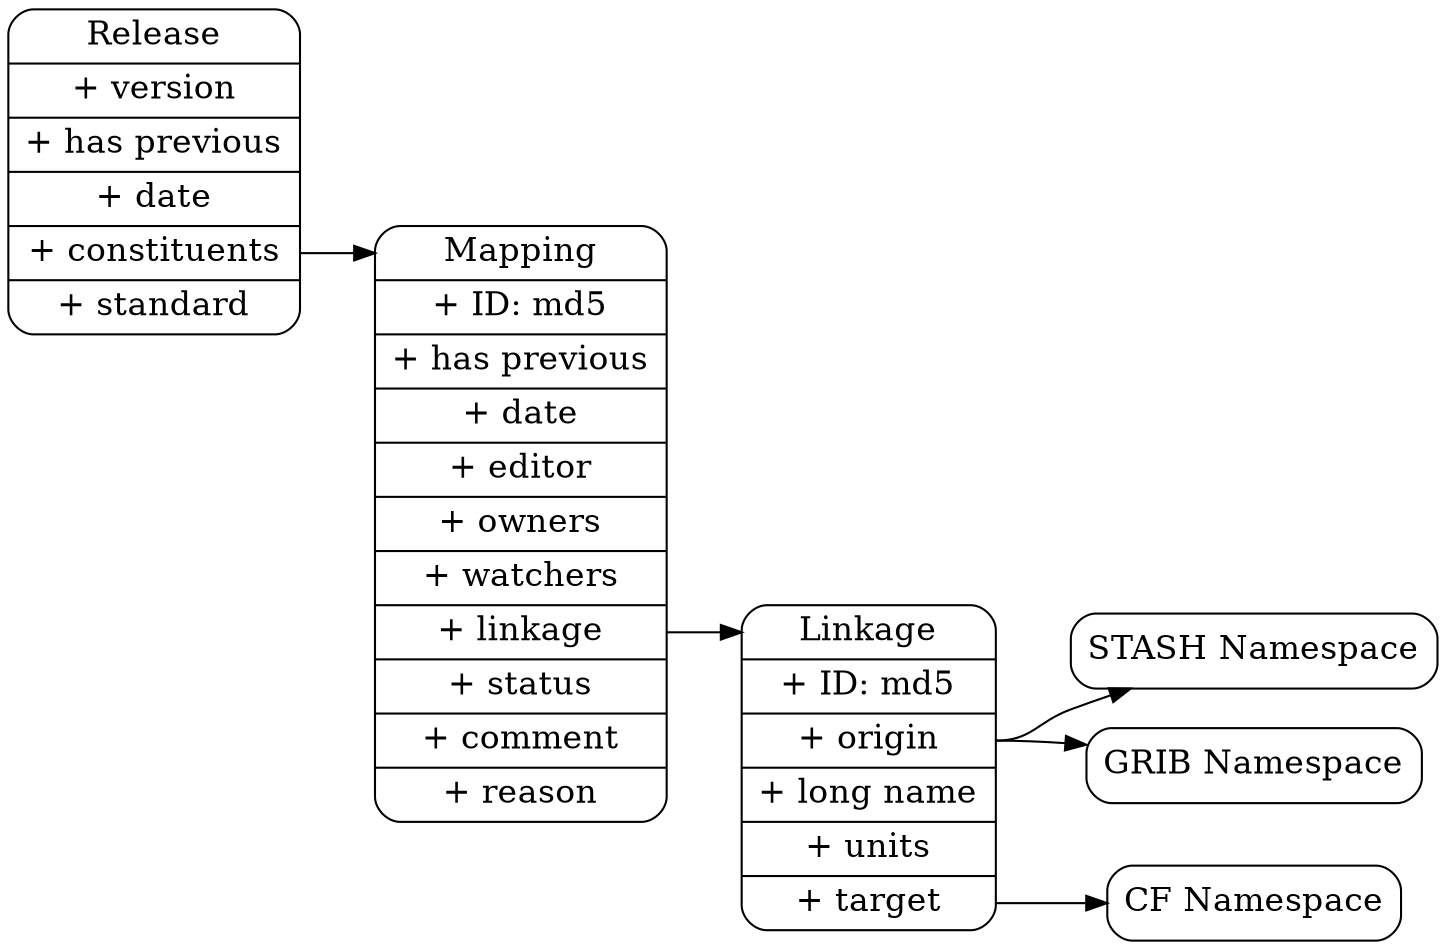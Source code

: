 digraph shards {

## basic setup 

   	rankdir = LR;
        node [
        fontsize = 16,
        shape = Mrecord
        ];

        edge [
        fontsize = 12
        ];

## class definitions

        mapping [
	label = "<title> Linkage |+ ID: md5 |<origin>+ origin |+ long name |+ units|<target>+ target "
	];

	provenance [
	label = "<title> Mapping |+ ID: md5 |+ has previous |+ date |+ editor |+ owners |+ watchers|<plink>+ linkage|+ status |+ comment|+ reason"
	];

	release [
	label = "<title> Release |+ version|+ has previous|+ date|<con>+ constituents|+ standard"
	];

	cf [
	label = "CF Namespace"
	];

	stash [
	label = "STASH Namespace"
	];

	grib [
	label = "GRIB Namespace"
	];



## relations

	provenance:plink -> mapping:title;

	release:con -> provenance:title

	mapping:target -> cf

	mapping:origin -> stash

	mapping:origin -> grib

}
